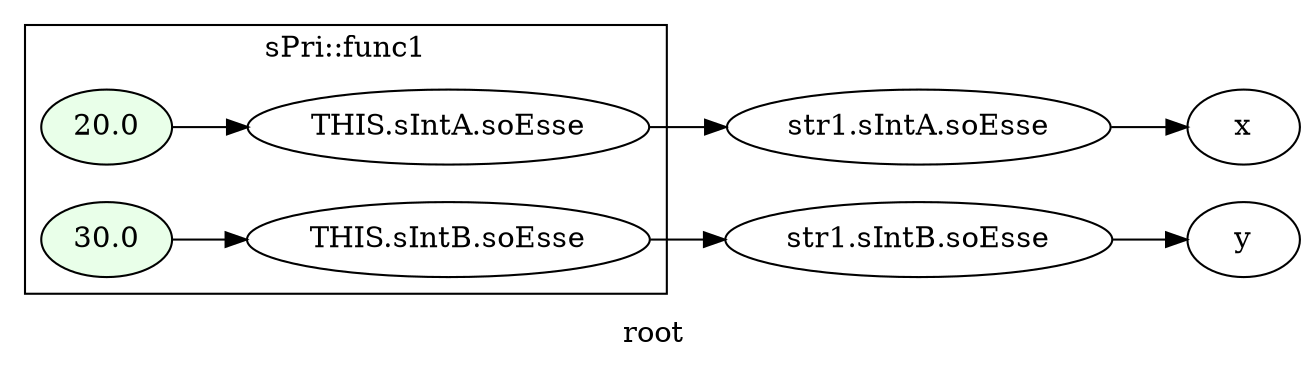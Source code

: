 digraph G
{
rankdir=LR;
label = "root";
	node_000015 [ label = "str1.sIntA.soEsse", startingline=21 ]
	node_000016 [ label = "str1.sIntB.soEsse", startingline=21 ]
	node_000017 [ label = "x", startingline=23 ]
	node_000018 [ label = "y", startingline=24 ]
subgraph cluster_1 {
label = "sPri::func1";
parent = "G";
startingline = 21;
	node_000011 [ label = "20.0", style=filled, fillcolor="#E9FFE9", startingline=14 ]
	node_000012 [ label = "THIS.sIntA.soEsse", startingline=14 ]
	node_000013 [ label = "30.0", style=filled, fillcolor="#E9FFE9", startingline=15 ]
	node_000014 [ label = "THIS.sIntB.soEsse", startingline=15 ]
}
	node_000015 -> node_000017
	node_000016 -> node_000018
	node_000011 -> node_000012
	node_000012 -> node_000015
	node_000013 -> node_000014
	node_000014 -> node_000016
}

